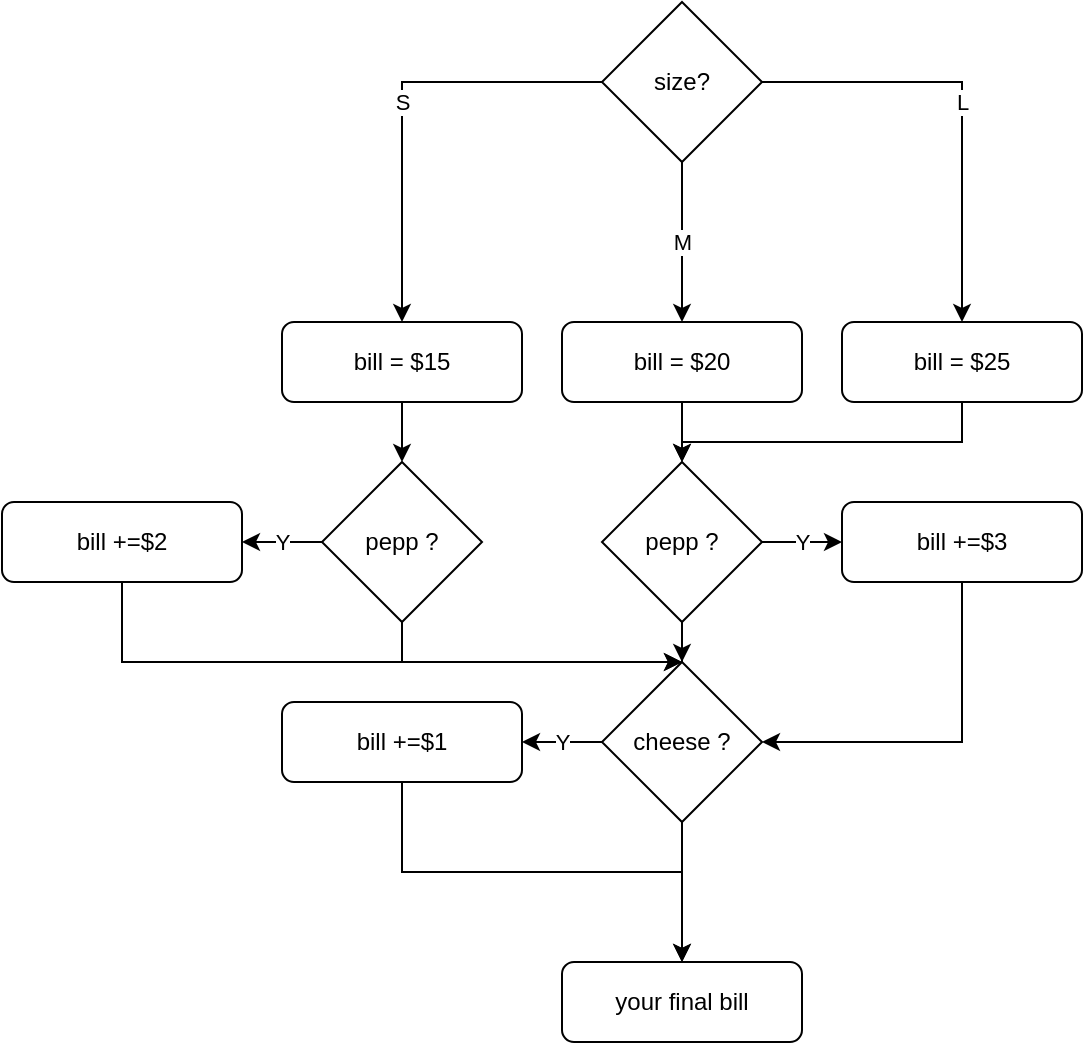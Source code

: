<mxfile version="20.5.1" type="github">
  <diagram id="C5RBs43oDa-KdzZeNtuy" name="Page-1">
    <mxGraphModel dx="1018" dy="659" grid="1" gridSize="10" guides="1" tooltips="1" connect="1" arrows="1" fold="1" page="1" pageScale="1" pageWidth="827" pageHeight="1169" math="0" shadow="0">
      <root>
        <mxCell id="WIyWlLk6GJQsqaUBKTNV-0" />
        <mxCell id="WIyWlLk6GJQsqaUBKTNV-1" parent="WIyWlLk6GJQsqaUBKTNV-0" />
        <mxCell id="-sGxNjxmefYy8iTTp_Gb-28" style="edgeStyle=orthogonalEdgeStyle;rounded=0;orthogonalLoop=1;jettySize=auto;html=1;exitX=0.5;exitY=1;exitDx=0;exitDy=0;entryX=1;entryY=0.5;entryDx=0;entryDy=0;" edge="1" parent="WIyWlLk6GJQsqaUBKTNV-1" source="-sGxNjxmefYy8iTTp_Gb-0" target="-sGxNjxmefYy8iTTp_Gb-26">
          <mxGeometry relative="1" as="geometry" />
        </mxCell>
        <mxCell id="-sGxNjxmefYy8iTTp_Gb-0" value="bill +=$3" style="rounded=1;whiteSpace=wrap;html=1;fontSize=12;glass=0;strokeWidth=1;shadow=0;" vertex="1" parent="WIyWlLk6GJQsqaUBKTNV-1">
          <mxGeometry x="480" y="390" width="120" height="40" as="geometry" />
        </mxCell>
        <mxCell id="-sGxNjxmefYy8iTTp_Gb-32" style="edgeStyle=orthogonalEdgeStyle;rounded=0;orthogonalLoop=1;jettySize=auto;html=1;exitX=0.5;exitY=1;exitDx=0;exitDy=0;entryX=0.5;entryY=0;entryDx=0;entryDy=0;" edge="1" parent="WIyWlLk6GJQsqaUBKTNV-1" source="-sGxNjxmefYy8iTTp_Gb-2" target="-sGxNjxmefYy8iTTp_Gb-18">
          <mxGeometry relative="1" as="geometry" />
        </mxCell>
        <mxCell id="-sGxNjxmefYy8iTTp_Gb-2" value="bill = $15" style="rounded=1;whiteSpace=wrap;html=1;fontSize=12;glass=0;strokeWidth=1;shadow=0;" vertex="1" parent="WIyWlLk6GJQsqaUBKTNV-1">
          <mxGeometry x="200" y="300" width="120" height="40" as="geometry" />
        </mxCell>
        <mxCell id="-sGxNjxmefYy8iTTp_Gb-15" value="M" style="edgeStyle=orthogonalEdgeStyle;rounded=0;orthogonalLoop=1;jettySize=auto;html=1;exitX=0.5;exitY=1;exitDx=0;exitDy=0;entryX=0.5;entryY=0;entryDx=0;entryDy=0;" edge="1" parent="WIyWlLk6GJQsqaUBKTNV-1" source="-sGxNjxmefYy8iTTp_Gb-3" target="-sGxNjxmefYy8iTTp_Gb-16">
          <mxGeometry relative="1" as="geometry" />
        </mxCell>
        <mxCell id="-sGxNjxmefYy8iTTp_Gb-3" value="size?" style="rhombus;whiteSpace=wrap;html=1;" vertex="1" parent="WIyWlLk6GJQsqaUBKTNV-1">
          <mxGeometry x="360" y="140" width="80" height="80" as="geometry" />
        </mxCell>
        <mxCell id="-sGxNjxmefYy8iTTp_Gb-4" value="S" style="endArrow=classic;html=1;rounded=0;exitX=0;exitY=0.5;exitDx=0;exitDy=0;entryX=0.5;entryY=0;entryDx=0;entryDy=0;" edge="1" parent="WIyWlLk6GJQsqaUBKTNV-1" source="-sGxNjxmefYy8iTTp_Gb-3" target="-sGxNjxmefYy8iTTp_Gb-2">
          <mxGeometry width="50" height="50" relative="1" as="geometry">
            <mxPoint x="270" y="205" as="sourcePoint" />
            <mxPoint x="250" y="240" as="targetPoint" />
            <Array as="points">
              <mxPoint x="260" y="180" />
            </Array>
          </mxGeometry>
        </mxCell>
        <mxCell id="-sGxNjxmefYy8iTTp_Gb-5" value="L" style="endArrow=classic;html=1;rounded=0;entryX=0.5;entryY=0;entryDx=0;entryDy=0;" edge="1" parent="WIyWlLk6GJQsqaUBKTNV-1" target="-sGxNjxmefYy8iTTp_Gb-17">
          <mxGeometry width="50" height="50" relative="1" as="geometry">
            <mxPoint x="440" y="180" as="sourcePoint" />
            <mxPoint x="600" y="280" as="targetPoint" />
            <Array as="points">
              <mxPoint x="540" y="180" />
              <mxPoint x="540" y="230" />
            </Array>
          </mxGeometry>
        </mxCell>
        <mxCell id="-sGxNjxmefYy8iTTp_Gb-25" value="Y" style="edgeStyle=orthogonalEdgeStyle;rounded=0;orthogonalLoop=1;jettySize=auto;html=1;exitX=1;exitY=0.5;exitDx=0;exitDy=0;entryX=0;entryY=0.5;entryDx=0;entryDy=0;" edge="1" parent="WIyWlLk6GJQsqaUBKTNV-1" source="-sGxNjxmefYy8iTTp_Gb-14" target="-sGxNjxmefYy8iTTp_Gb-0">
          <mxGeometry relative="1" as="geometry">
            <mxPoint x="470" y="410" as="targetPoint" />
          </mxGeometry>
        </mxCell>
        <mxCell id="-sGxNjxmefYy8iTTp_Gb-27" style="edgeStyle=orthogonalEdgeStyle;rounded=0;orthogonalLoop=1;jettySize=auto;html=1;exitX=0.5;exitY=1;exitDx=0;exitDy=0;" edge="1" parent="WIyWlLk6GJQsqaUBKTNV-1" source="-sGxNjxmefYy8iTTp_Gb-14" target="-sGxNjxmefYy8iTTp_Gb-26">
          <mxGeometry relative="1" as="geometry" />
        </mxCell>
        <mxCell id="-sGxNjxmefYy8iTTp_Gb-14" value="pepp ?" style="rhombus;whiteSpace=wrap;html=1;" vertex="1" parent="WIyWlLk6GJQsqaUBKTNV-1">
          <mxGeometry x="360" y="370" width="80" height="80" as="geometry" />
        </mxCell>
        <mxCell id="-sGxNjxmefYy8iTTp_Gb-21" style="edgeStyle=orthogonalEdgeStyle;rounded=0;orthogonalLoop=1;jettySize=auto;html=1;exitX=0.5;exitY=1;exitDx=0;exitDy=0;entryX=0.5;entryY=0;entryDx=0;entryDy=0;" edge="1" parent="WIyWlLk6GJQsqaUBKTNV-1" source="-sGxNjxmefYy8iTTp_Gb-16" target="-sGxNjxmefYy8iTTp_Gb-14">
          <mxGeometry relative="1" as="geometry">
            <mxPoint x="400" y="350" as="targetPoint" />
          </mxGeometry>
        </mxCell>
        <mxCell id="-sGxNjxmefYy8iTTp_Gb-16" value="bill = $20" style="rounded=1;whiteSpace=wrap;html=1;" vertex="1" parent="WIyWlLk6GJQsqaUBKTNV-1">
          <mxGeometry x="340" y="300" width="120" height="40" as="geometry" />
        </mxCell>
        <mxCell id="-sGxNjxmefYy8iTTp_Gb-19" style="edgeStyle=orthogonalEdgeStyle;rounded=0;orthogonalLoop=1;jettySize=auto;html=1;exitX=0.5;exitY=1;exitDx=0;exitDy=0;" edge="1" parent="WIyWlLk6GJQsqaUBKTNV-1" source="-sGxNjxmefYy8iTTp_Gb-17" target="-sGxNjxmefYy8iTTp_Gb-14">
          <mxGeometry relative="1" as="geometry">
            <Array as="points">
              <mxPoint x="540" y="360" />
              <mxPoint x="400" y="360" />
            </Array>
          </mxGeometry>
        </mxCell>
        <mxCell id="-sGxNjxmefYy8iTTp_Gb-17" value="bill = $25" style="rounded=1;whiteSpace=wrap;html=1;" vertex="1" parent="WIyWlLk6GJQsqaUBKTNV-1">
          <mxGeometry x="480" y="300" width="120" height="40" as="geometry" />
        </mxCell>
        <mxCell id="-sGxNjxmefYy8iTTp_Gb-30" value="Y" style="edgeStyle=orthogonalEdgeStyle;rounded=0;orthogonalLoop=1;jettySize=auto;html=1;exitX=0;exitY=0.5;exitDx=0;exitDy=0;entryX=1;entryY=0.5;entryDx=0;entryDy=0;" edge="1" parent="WIyWlLk6GJQsqaUBKTNV-1" source="-sGxNjxmefYy8iTTp_Gb-18" target="-sGxNjxmefYy8iTTp_Gb-31">
          <mxGeometry relative="1" as="geometry">
            <mxPoint x="200" y="410" as="targetPoint" />
          </mxGeometry>
        </mxCell>
        <mxCell id="-sGxNjxmefYy8iTTp_Gb-33" style="edgeStyle=orthogonalEdgeStyle;rounded=0;orthogonalLoop=1;jettySize=auto;html=1;exitX=0.5;exitY=1;exitDx=0;exitDy=0;entryX=0.5;entryY=0;entryDx=0;entryDy=0;" edge="1" parent="WIyWlLk6GJQsqaUBKTNV-1" source="-sGxNjxmefYy8iTTp_Gb-18" target="-sGxNjxmefYy8iTTp_Gb-26">
          <mxGeometry relative="1" as="geometry">
            <Array as="points">
              <mxPoint x="260" y="470" />
            </Array>
          </mxGeometry>
        </mxCell>
        <mxCell id="-sGxNjxmefYy8iTTp_Gb-18" value="pepp ?" style="rhombus;whiteSpace=wrap;html=1;" vertex="1" parent="WIyWlLk6GJQsqaUBKTNV-1">
          <mxGeometry x="220" y="370" width="80" height="80" as="geometry" />
        </mxCell>
        <mxCell id="-sGxNjxmefYy8iTTp_Gb-41" value="Y" style="edgeStyle=orthogonalEdgeStyle;rounded=0;orthogonalLoop=1;jettySize=auto;html=1;exitX=0;exitY=0.5;exitDx=0;exitDy=0;entryX=1;entryY=0.5;entryDx=0;entryDy=0;" edge="1" parent="WIyWlLk6GJQsqaUBKTNV-1" source="-sGxNjxmefYy8iTTp_Gb-26" target="-sGxNjxmefYy8iTTp_Gb-40">
          <mxGeometry relative="1" as="geometry" />
        </mxCell>
        <mxCell id="-sGxNjxmefYy8iTTp_Gb-46" style="edgeStyle=orthogonalEdgeStyle;rounded=0;orthogonalLoop=1;jettySize=auto;html=1;exitX=0.5;exitY=1;exitDx=0;exitDy=0;entryX=0.5;entryY=0;entryDx=0;entryDy=0;" edge="1" parent="WIyWlLk6GJQsqaUBKTNV-1" source="-sGxNjxmefYy8iTTp_Gb-26" target="-sGxNjxmefYy8iTTp_Gb-44">
          <mxGeometry relative="1" as="geometry" />
        </mxCell>
        <mxCell id="-sGxNjxmefYy8iTTp_Gb-26" value="cheese ?" style="rhombus;whiteSpace=wrap;html=1;" vertex="1" parent="WIyWlLk6GJQsqaUBKTNV-1">
          <mxGeometry x="360" y="470" width="80" height="80" as="geometry" />
        </mxCell>
        <mxCell id="-sGxNjxmefYy8iTTp_Gb-37" style="edgeStyle=orthogonalEdgeStyle;rounded=0;orthogonalLoop=1;jettySize=auto;html=1;exitX=0.5;exitY=1;exitDx=0;exitDy=0;entryX=0.5;entryY=0;entryDx=0;entryDy=0;" edge="1" parent="WIyWlLk6GJQsqaUBKTNV-1" source="-sGxNjxmefYy8iTTp_Gb-31" target="-sGxNjxmefYy8iTTp_Gb-26">
          <mxGeometry relative="1" as="geometry">
            <mxPoint x="280" y="560" as="targetPoint" />
            <Array as="points">
              <mxPoint x="120" y="470" />
            </Array>
          </mxGeometry>
        </mxCell>
        <mxCell id="-sGxNjxmefYy8iTTp_Gb-31" value="bill +=$2" style="rounded=1;whiteSpace=wrap;html=1;fontSize=12;glass=0;strokeWidth=1;shadow=0;" vertex="1" parent="WIyWlLk6GJQsqaUBKTNV-1">
          <mxGeometry x="60" y="390" width="120" height="40" as="geometry" />
        </mxCell>
        <mxCell id="-sGxNjxmefYy8iTTp_Gb-45" style="edgeStyle=orthogonalEdgeStyle;rounded=0;orthogonalLoop=1;jettySize=auto;html=1;exitX=0.5;exitY=1;exitDx=0;exitDy=0;" edge="1" parent="WIyWlLk6GJQsqaUBKTNV-1" source="-sGxNjxmefYy8iTTp_Gb-40" target="-sGxNjxmefYy8iTTp_Gb-44">
          <mxGeometry relative="1" as="geometry" />
        </mxCell>
        <mxCell id="-sGxNjxmefYy8iTTp_Gb-40" value="bill +=$1" style="rounded=1;whiteSpace=wrap;html=1;fontSize=12;glass=0;strokeWidth=1;shadow=0;" vertex="1" parent="WIyWlLk6GJQsqaUBKTNV-1">
          <mxGeometry x="200" y="490" width="120" height="40" as="geometry" />
        </mxCell>
        <mxCell id="-sGxNjxmefYy8iTTp_Gb-44" value="your final bill" style="rounded=1;whiteSpace=wrap;html=1;fontSize=12;glass=0;strokeWidth=1;shadow=0;" vertex="1" parent="WIyWlLk6GJQsqaUBKTNV-1">
          <mxGeometry x="340" y="620" width="120" height="40" as="geometry" />
        </mxCell>
      </root>
    </mxGraphModel>
  </diagram>
</mxfile>
